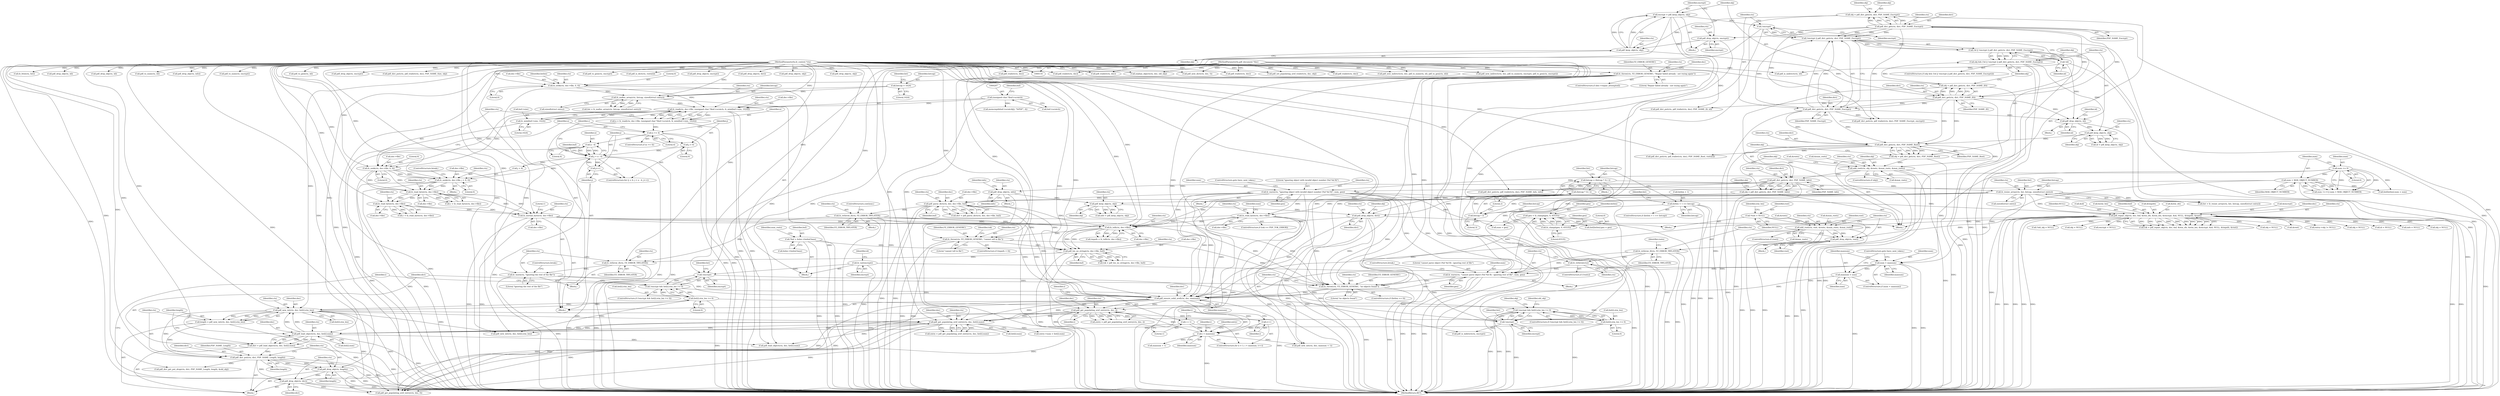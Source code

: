digraph "0_ghostscript_1e03c06456d997435019fb3526fa2d4be7dbc6ec_0@API" {
"1000845" [label="(Call,!encrypt && list[i].stm_len >= 0)"];
"1000846" [label="(Call,!encrypt)"];
"1000568" [label="(Call,!encrypt)"];
"1000550" [label="(Call,encrypt = pdf_keep_obj(ctx, obj))"];
"1000552" [label="(Call,pdf_keep_obj(ctx, obj))"];
"1000547" [label="(Call,pdf_drop_obj(ctx, encrypt))"];
"1000540" [label="(Call,pdf_dict_get(ctx, dict, PDF_NAME_Encrypt))"];
"1000538" [label="(Call,obj = pdf_dict_get(ctx, dict, PDF_NAME_Encrypt))"];
"1000138" [label="(Call,fz_var(encrypt))"];
"1000769" [label="(Call,!encrypt)"];
"1000848" [label="(Call,list[i].stm_len >= 0)"];
"1000791" [label="(Call,pdf_new_int(ctx, doc, list[i].stm_len))"];
"1000781" [label="(Call,pdf_load_object(ctx, doc, list[i].num))"];
"1000718" [label="(Call,pdf_get_populating_xref_entry(ctx, doc, list[i].num))"];
"1000670" [label="(Call,pdf_get_populating_xref_entry(ctx, doc, i))"];
"1000654" [label="(Call,pdf_ensure_solid_xref(ctx, doc, maxnum))"];
"1000650" [label="(Call,fz_throw(ctx, FZ_ERROR_GENERIC, \"no objects found\"))"];
"1000466" [label="(Call,fz_resize_array(ctx, list, listcap, sizeof(struct entry)))"];
"1000457" [label="(Call,listcap = (listcap * 3) / 2)"];
"1000459" [label="(Call,(listcap * 3) / 2)"];
"1000460" [label="(Call,listcap * 3)"];
"1000451" [label="(Call,listlen + 1 == listcap)"];
"1000423" [label="(Call,fz_warn(ctx, \"cannot parse object (%d %d R) - ignoring rest of file\", num, gen))"];
"1000421" [label="(Call,fz_rethrow(ctx))"];
"1000415" [label="(Call,fz_rethrow_if(ctx, FZ_ERROR_TRYLATER))"];
"1000411" [label="(Call,pdf_drop_obj(ctx, root))"];
"1000382" [label="(Call,pdf_repair_obj(ctx, doc, buf, &stm_ofs, &stm_len, &encrypt, &id, NULL, &tmpofs, &root))"];
"1000438" [label="(Call,fz_warn(ctx, \"ignoring object with invalid object number (%d %d R)\", num, gen))"];
"1000431" [label="(Call,num <= 0)"];
"1000434" [label="(Call,num > MAX_OBJECT_NUMBER)"];
"1000401" [label="(Call,add_root(ctx, root, &roots, &num_roots, &max_roots))"];
"1000370" [label="(Call,*root = NULL)"];
"1000510" [label="(Call,num > maxnum)"];
"1000444" [label="(Call,gen = fz_clampi(gen, 0, 65535))"];
"1000446" [label="(Call,fz_clampi(gen, 0, 65535))"];
"1000635" [label="(Call,fz_read_byte(ctx, doc->file))"];
"1000534" [label="(Call,fz_rethrow_if(ctx, FZ_ERROR_TRYLATER))"];
"1000526" [label="(Call,pdf_parse_dict(ctx, doc, doc->file, buf))"];
"1000325" [label="(Call,fz_warn(ctx, \"ignoring the rest of the file\"))"];
"1000322" [label="(Call,fz_rethrow_if(ctx, FZ_ERROR_TRYLATER))"];
"1000315" [label="(Call,pdf_lex_no_string(ctx, doc->file, buf))"];
"1000308" [label="(Call,fz_throw(ctx, FZ_ERROR_GENERIC, \"cannot tell in file\"))"];
"1000299" [label="(Call,fz_tell(ctx, doc->file))"];
"1000289" [label="(Call,fz_unread_byte(ctx, doc->file))"];
"1000284" [label="(Call,fz_read_byte(ctx, doc->file))"];
"1000265" [label="(Call,fz_read_byte(ctx, doc->file))"];
"1000216" [label="(Call,fz_seek(ctx, doc->file, 0, 0))"];
"1000201" [label="(Call,fz_read(ctx, doc->file, (unsigned char *)buf->scratch, fz_mini(buf->size, 1024)))"];
"1000194" [label="(Call,fz_malloc_array(ctx, listcap, sizeof(struct entry)))"];
"1000177" [label="(Call,fz_seek(ctx, doc->file, 0, 0))"];
"1000158" [label="(Call,fz_throw(ctx, FZ_ERROR_GENERIC, \"Repair failed already - not trying again\"))"];
"1000117" [label="(MethodParameterIn,fz_context *ctx)"];
"1000189" [label="(Call,listcap = 1024)"];
"1000206" [label="(Call,(unsigned char *)buf->scratch)"];
"1000211" [label="(Call,fz_mini(buf->size, 1024))"];
"1000253" [label="(Call,fz_seek(ctx, doc->file, j + 8, 0))"];
"1000232" [label="(Call,j < n - 4)"];
"1000237" [label="(Call,j++)"];
"1000229" [label="(Call,j = 0)"];
"1000234" [label="(Call,n - 4)"];
"1000224" [label="(Call,n >= 4)"];
"1000199" [label="(Call,n = fz_read(ctx, doc->file, (unsigned char *)buf->scratch, fz_mini(buf->size, 1024)))"];
"1000617" [label="(Call,pdf_drop_obj(ctx, dict))"];
"1000614" [label="(Call,pdf_keep_obj(ctx, obj))"];
"1000609" [label="(Call,pdf_drop_obj(ctx, info))"];
"1000602" [label="(Call,pdf_dict_get(ctx, dict, PDF_NAME_Info))"];
"1000591" [label="(Call,add_root(ctx, obj, &roots, &num_roots, &max_roots))"];
"1000585" [label="(Call,pdf_dict_get(ctx, dict, PDF_NAME_Root))"];
"1000570" [label="(Call,pdf_dict_get(ctx, dict, PDF_NAME_Encrypt))"];
"1000557" [label="(Call,pdf_dict_get(ctx, dict, PDF_NAME_ID))"];
"1000580" [label="(Call,pdf_keep_obj(ctx, obj))"];
"1000575" [label="(Call,pdf_drop_obj(ctx, id))"];
"1000565" [label="(Call,!id)"];
"1000562" [label="(Call,obj && (!id || !encrypt || pdf_dict_get(ctx, dict, PDF_NAME_Encrypt)))"];
"1000555" [label="(Call,obj = pdf_dict_get(ctx, dict, PDF_NAME_ID))"];
"1000564" [label="(Call,!id || !encrypt || pdf_dict_get(ctx, dict, PDF_NAME_Encrypt))"];
"1000567" [label="(Call,!encrypt || pdf_dict_get(ctx, dict, PDF_NAME_Encrypt))"];
"1000583" [label="(Call,obj = pdf_dict_get(ctx, dict, PDF_NAME_Root))"];
"1000600" [label="(Call,obj = pdf_dict_get(ctx, dict, PDF_NAME_Info))"];
"1000122" [label="(Call,*buf = &doc->lexbuf.base)"];
"1000118" [label="(MethodParameterIn,pdf_document *doc)"];
"1000513" [label="(Call,maxnum = num)"];
"1000662" [label="(Call,i < maxnum)"];
"1000659" [label="(Call,i = 1)"];
"1000665" [label="(Call,i++)"];
"1000807" [label="(Call,pdf_drop_obj(ctx, dict))"];
"1000804" [label="(Call,pdf_drop_obj(ctx, length))"];
"1000799" [label="(Call,pdf_dict_put(ctx, dict, PDF_NAME_Length, length))"];
"1000779" [label="(Call,dict = pdf_load_object(ctx, doc, list[i].num))"];
"1000789" [label="(Call,length = pdf_new_int(ctx, doc, list[i].stm_len))"];
"1000771" [label="(Call,list[i].stm_len >= 0)"];
"1000768" [label="(Call,!encrypt && list[i].stm_len >= 0)"];
"1000123" [label="(Identifier,buf)"];
"1000430" [label="(Call,num <= 0 || num > MAX_OBJECT_NUMBER)"];
"1000433" [label="(Literal,0)"];
"1001062" [label="(Call,pdf_drop_obj(ctx, id))"];
"1000749" [label="(Call,entry->num = list[i].num)"];
"1000213" [label="(Identifier,buf)"];
"1000159" [label="(Identifier,ctx)"];
"1001065" [label="(Call,id = NULL)"];
"1000383" [label="(Identifier,ctx)"];
"1000191" [label="(Literal,1024)"];
"1000804" [label="(Call,pdf_drop_obj(ctx, length))"];
"1000410" [label="(Block,)"];
"1000562" [label="(Call,obj && (!id || !encrypt || pdf_dict_get(ctx, dict, PDF_NAME_Encrypt)))"];
"1000187" [label="(Identifier,listlen)"];
"1000973" [label="(Call,pdf_dict_put(ctx, pdf_trailer(ctx, doc), PDF_NAME_Info, info))"];
"1000212" [label="(Call,buf->size)"];
"1000557" [label="(Call,pdf_dict_get(ctx, dict, PDF_NAME_ID))"];
"1000983" [label="(Call,info = NULL)"];
"1000556" [label="(Identifier,obj)"];
"1000460" [label="(Call,listcap * 3)"];
"1000406" [label="(Call,&num_roots)"];
"1000610" [label="(Identifier,ctx)"];
"1000858" [label="(Identifier,old_obj)"];
"1000199" [label="(Call,n = fz_read(ctx, doc->file, (unsigned char *)buf->scratch, fz_mini(buf->size, 1024)))"];
"1000548" [label="(Identifier,ctx)"];
"1000323" [label="(Identifier,ctx)"];
"1000566" [label="(Identifier,id)"];
"1000845" [label="(Call,!encrypt && list[i].stm_len >= 0)"];
"1000770" [label="(Identifier,encrypt)"];
"1000285" [label="(Identifier,ctx)"];
"1000975" [label="(Call,pdf_trailer(ctx, doc))"];
"1000509" [label="(ControlStructure,if (num > maxnum))"];
"1000570" [label="(Call,pdf_dict_get(ctx, dict, PDF_NAME_Encrypt))"];
"1000325" [label="(Call,fz_warn(ctx, \"ignoring the rest of the file\"))"];
"1000672" [label="(Identifier,doc)"];
"1000581" [label="(Identifier,ctx)"];
"1000322" [label="(Call,fz_rethrow_if(ctx, FZ_ERROR_TRYLATER))"];
"1000708" [label="(Identifier,i)"];
"1000714" [label="(Identifier,i)"];
"1000465" [label="(Identifier,list)"];
"1000299" [label="(Call,fz_tell(ctx, doc->file))"];
"1000394" [label="(Identifier,NULL)"];
"1000844" [label="(ControlStructure,if (!encrypt && list[i].stm_len >= 0))"];
"1000403" [label="(Identifier,root)"];
"1000455" [label="(Identifier,listcap)"];
"1000588" [label="(Identifier,PDF_NAME_Root)"];
"1000416" [label="(Identifier,ctx)"];
"1000437" [label="(Block,)"];
"1000510" [label="(Call,num > maxnum)"];
"1000236" [label="(Literal,4)"];
"1000538" [label="(Call,obj = pdf_dict_get(ctx, dict, PDF_NAME_Encrypt))"];
"1000295" [label="(Literal,1)"];
"1001014" [label="(Call,pdf_dict_put(ctx, pdf_trailer(ctx, doc), PDF_NAME_Encrypt, encrypt))"];
"1000601" [label="(Identifier,obj)"];
"1000267" [label="(Call,doc->file)"];
"1000664" [label="(Identifier,maxnum)"];
"1001040" [label="(Call,pdf_to_num(ctx, id))"];
"1000799" [label="(Call,pdf_dict_put(ctx, dict, PDF_NAME_Length, length))"];
"1001057" [label="(Call,pdf_trailer(ctx, doc))"];
"1000805" [label="(Identifier,ctx)"];
"1000793" [label="(Identifier,doc)"];
"1000423" [label="(Call,fz_warn(ctx, \"cannot parse object (%d %d R) - ignoring rest of file\", num, gen))"];
"1000652" [label="(Identifier,FZ_ERROR_GENERIC)"];
"1000308" [label="(Call,fz_throw(ctx, FZ_ERROR_GENERIC, \"cannot tell in file\"))"];
"1000201" [label="(Call,fz_read(ctx, doc->file, (unsigned char *)buf->scratch, fz_mini(buf->size, 1024)))"];
"1000614" [label="(Call,pdf_keep_obj(ctx, obj))"];
"1000589" [label="(ControlStructure,if (obj))"];
"1000769" [label="(Call,!encrypt)"];
"1000659" [label="(Call,i = 1)"];
"1000593" [label="(Identifier,obj)"];
"1000412" [label="(Identifier,ctx)"];
"1000392" [label="(Call,&id)"];
"1000577" [label="(Identifier,id)"];
"1000772" [label="(Call,list[i].stm_len)"];
"1000654" [label="(Call,pdf_ensure_solid_xref(ctx, doc, maxnum))"];
"1000122" [label="(Call,*buf = &doc->lexbuf.base)"];
"1000246" [label="(Identifier,buf)"];
"1000479" [label="(Call,list[listlen].gen = gen)"];
"1000372" [label="(Identifier,NULL)"];
"1000671" [label="(Identifier,ctx)"];
"1000598" [label="(Call,&max_roots)"];
"1000575" [label="(Call,pdf_drop_obj(ctx, id))"];
"1000254" [label="(Identifier,ctx)"];
"1000585" [label="(Call,pdf_dict_get(ctx, dict, PDF_NAME_Root))"];
"1000439" [label="(Identifier,ctx)"];
"1000401" [label="(Call,add_root(ctx, root, &roots, &num_roots, &max_roots))"];
"1000310" [label="(Identifier,FZ_ERROR_GENERIC)"];
"1000551" [label="(Identifier,encrypt)"];
"1000809" [label="(Identifier,dict)"];
"1000619" [label="(Identifier,dict)"];
"1000470" [label="(Call,sizeof(struct entry))"];
"1000980" [label="(Call,pdf_drop_obj(ctx, info))"];
"1000800" [label="(Identifier,ctx)"];
"1000464" [label="(Call,list = fz_resize_array(ctx, list, listcap, sizeof(struct entry)))"];
"1000195" [label="(Identifier,ctx)"];
"1000578" [label="(Call,id = pdf_keep_obj(ctx, obj))"];
"1000549" [label="(Identifier,encrypt)"];
"1000533" [label="(Block,)"];
"1000961" [label="(Call,pdf_dict_put(ctx, pdf_trailer(ctx, doc), PDF_NAME_Root, roots[i]))"];
"1000565" [label="(Call,!id)"];
"1000778" [label="(Block,)"];
"1000872" [label="(Call,pdf_new_int(ctx, doc, list[i].stm_len))"];
"1000660" [label="(Identifier,i)"];
"1000328" [label="(ControlStructure,break;)"];
"1000218" [label="(Call,doc->file)"];
"1000282" [label="(Call,c = fz_read_byte(ctx, doc->file))"];
"1000605" [label="(Identifier,PDF_NAME_Info)"];
"1000428" [label="(ControlStructure,break;)"];
"1000889" [label="(Call,orphan_object(ctx, doc, old_obj))"];
"1000515" [label="(Identifier,num)"];
"1001011" [label="(Call,obj = NULL)"];
"1001016" [label="(Call,pdf_trailer(ctx, doc))"];
"1000558" [label="(Identifier,ctx)"];
"1000536" [label="(Identifier,FZ_ERROR_TRYLATER)"];
"1000216" [label="(Call,fz_seek(ctx, doc->file, 0, 0))"];
"1000184" [label="(Block,)"];
"1000512" [label="(Identifier,maxnum)"];
"1000223" [label="(ControlStructure,if (n >= 4))"];
"1000721" [label="(Call,list[i].num)"];
"1000532" [label="(Identifier,buf)"];
"1000611" [label="(Identifier,info)"];
"1000716" [label="(Call,entry = pdf_get_populating_xref_entry(ctx, doc, list[i].num))"];
"1000583" [label="(Call,obj = pdf_dict_get(ctx, dict, PDF_NAME_Root))"];
"1000206" [label="(Call,(unsigned char *)buf->scratch)"];
"1000408" [label="(Call,&max_roots)"];
"1000812" [label="(Call,pdf_get_populating_xref_entry(ctx, doc, 0))"];
"1000417" [label="(Identifier,FZ_ERROR_TRYLATER)"];
"1000537" [label="(ControlStructure,continue;)"];
"1000668" [label="(Call,entry = pdf_get_populating_xref_entry(ctx, doc, i))"];
"1000547" [label="(Call,pdf_drop_obj(ctx, encrypt))"];
"1000999" [label="(Call,pdf_to_num(ctx, encrypt))"];
"1000139" [label="(Identifier,encrypt)"];
"1001043" [label="(Call,pdf_to_gen(ctx, id))"];
"1000178" [label="(Identifier,ctx)"];
"1001005" [label="(Call,pdf_drop_obj(ctx, encrypt))"];
"1000621" [label="(Identifier,obj)"];
"1000546" [label="(Block,)"];
"1000263" [label="(Call,c = fz_read_byte(ctx, doc->file))"];
"1000193" [label="(Identifier,list)"];
"1000661" [label="(Literal,1)"];
"1000571" [label="(Identifier,ctx)"];
"1000922" [label="(Call,pdf_trailer(ctx, doc))"];
"1000651" [label="(Identifier,ctx)"];
"1000221" [label="(Literal,0)"];
"1000564" [label="(Call,!id || !encrypt || pdf_dict_get(ctx, dict, PDF_NAME_Encrypt))"];
"1000456" [label="(Block,)"];
"1000534" [label="(Call,fz_rethrow_if(ctx, FZ_ERROR_TRYLATER))"];
"1000231" [label="(Literal,0)"];
"1001071" [label="(MethodReturn,RET)"];
"1000463" [label="(Literal,2)"];
"1000425" [label="(Literal,\"cannot parse object (%d %d R) - ignoring rest of file\")"];
"1000421" [label="(Call,fz_rethrow(ctx))"];
"1000234" [label="(Call,n - 4)"];
"1000119" [label="(Block,)"];
"1000314" [label="(Identifier,tok)"];
"1000458" [label="(Identifier,listcap)"];
"1000920" [label="(Call,pdf_dict_put(ctx, pdf_trailer(ctx, doc), PDF_NAME_Size, obj))"];
"1000794" [label="(Call,list[i].stm_len)"];
"1000232" [label="(Call,j < n - 4)"];
"1000370" [label="(Call,*root = NULL)"];
"1000541" [label="(Identifier,ctx)"];
"1000261" [label="(Literal,0)"];
"1000612" [label="(Call,info = pdf_keep_obj(ctx, obj))"];
"1000309" [label="(Identifier,ctx)"];
"1000720" [label="(Identifier,doc)"];
"1000262" [label="(ControlStructure,break;)"];
"1000631" [label="(ControlStructure,if (tok == PDF_TOK_ERROR))"];
"1000803" [label="(Identifier,length)"];
"1001002" [label="(Call,pdf_to_gen(ctx, encrypt))"];
"1000132" [label="(Identifier,num_roots)"];
"1000637" [label="(Call,doc->file)"];
"1000950" [label="(Call,pdf_is_dict(ctx, roots[i]))"];
"1000543" [label="(Identifier,PDF_NAME_Encrypt)"];
"1001021" [label="(Call,pdf_drop_obj(ctx, encrypt))"];
"1000893" [label="(Call,pdf_drop_obj(ctx, dict))"];
"1000513" [label="(Call,maxnum = num)"];
"1000802" [label="(Identifier,PDF_NAME_Length)"];
"1000388" [label="(Call,&stm_len)"];
"1000253" [label="(Call,fz_seek(ctx, doc->file, j + 8, 0))"];
"1000449" [label="(Literal,65535)"];
"1000650" [label="(Call,fz_throw(ctx, FZ_ERROR_GENERIC, \"no objects found\"))"];
"1000655" [label="(Identifier,ctx)"];
"1000658" [label="(ControlStructure,for (i = 1; i < maxnum; i++))"];
"1000990" [label="(Call,pdf_is_indirect(ctx, encrypt))"];
"1000906" [label="(Call,pdf_drop_obj(ctx, obj))"];
"1000289" [label="(Call,fz_unread_byte(ctx, doc->file))"];
"1000604" [label="(Identifier,dict)"];
"1000718" [label="(Call,pdf_get_populating_xref_entry(ctx, doc, list[i].num))"];
"1000528" [label="(Identifier,doc)"];
"1000203" [label="(Call,doc->file)"];
"1000375" [label="(Identifier,stm_len)"];
"1000774" [label="(Identifier,list)"];
"1000313" [label="(Call,tok = pdf_lex_no_string(ctx, doc->file, buf))"];
"1000326" [label="(Identifier,ctx)"];
"1000848" [label="(Call,list[i].stm_len >= 0)"];
"1000552" [label="(Call,pdf_keep_obj(ctx, obj))"];
"1000368" [label="(Block,)"];
"1000782" [label="(Identifier,ctx)"];
"1000255" [label="(Call,doc->file)"];
"1000447" [label="(Identifier,gen)"];
"1000540" [label="(Call,pdf_dict_get(ctx, dict, PDF_NAME_Encrypt))"];
"1000385" [label="(Identifier,buf)"];
"1000414" [label="(Block,)"];
"1000767" [label="(ControlStructure,if (!encrypt && list[i].stm_len >= 0))"];
"1000784" [label="(Call,list[i].num)"];
"1000438" [label="(Call,fz_warn(ctx, \"ignoring object with invalid object number (%d %d R)\", num, gen))"];
"1000545" [label="(Identifier,obj)"];
"1000459" [label="(Call,(listcap * 3) / 2)"];
"1000228" [label="(ControlStructure,for (j = 0; j < n - 4; j++))"];
"1000898" [label="(Call,pdf_new_dict(ctx, doc, 5))"];
"1000252" [label="(Block,)"];
"1000469" [label="(Identifier,listcap)"];
"1000424" [label="(Identifier,ctx)"];
"1000197" [label="(Call,sizeof(struct entry))"];
"1000448" [label="(Literal,0)"];
"1000567" [label="(Call,!encrypt || pdf_dict_get(ctx, dict, PDF_NAME_Encrypt))"];
"1000124" [label="(Call,&doc->lexbuf.base)"];
"1000183" [label="(Literal,0)"];
"1000917" [label="(Call,maxnum + 1)"];
"1000445" [label="(Identifier,gen)"];
"1000141" [label="(Identifier,id)"];
"1000854" [label="(Literal,0)"];
"1000580" [label="(Call,pdf_keep_obj(ctx, obj))"];
"1000324" [label="(Identifier,FZ_ERROR_TRYLATER)"];
"1000404" [label="(Call,&roots)"];
"1000963" [label="(Call,pdf_trailer(ctx, doc))"];
"1000431" [label="(Call,num <= 0)"];
"1000666" [label="(Identifier,i)"];
"1000849" [label="(Call,list[i].stm_len)"];
"1000230" [label="(Identifier,j)"];
"1000582" [label="(Identifier,obj)"];
"1000560" [label="(Identifier,PDF_NAME_ID)"];
"1000371" [label="(Identifier,root)"];
"1000576" [label="(Identifier,ctx)"];
"1000657" [label="(Identifier,maxnum)"];
"1000579" [label="(Identifier,id)"];
"1000555" [label="(Call,obj = pdf_dict_get(ctx, dict, PDF_NAME_ID))"];
"1000395" [label="(Call,&tmpofs)"];
"1000670" [label="(Call,pdf_get_populating_xref_entry(ctx, doc, i))"];
"1000242" [label="(Call,memcmp(&buf->scratch[j], \"%PDF\", 4))"];
"1000117" [label="(MethodParameterIn,fz_context *ctx)"];
"1000320" [label="(Identifier,buf)"];
"1000190" [label="(Identifier,listcap)"];
"1000462" [label="(Literal,3)"];
"1000426" [label="(Identifier,num)"];
"1000217" [label="(Identifier,ctx)"];
"1000265" [label="(Call,fz_read_byte(ctx, doc->file))"];
"1000316" [label="(Identifier,ctx)"];
"1000202" [label="(Identifier,ctx)"];
"1000857" [label="(Call,*old_obj = NULL)"];
"1000382" [label="(Call,pdf_repair_obj(ctx, doc, buf, &stm_ofs, &stm_len, &encrypt, &id, NULL, &tmpofs, &root))"];
"1000215" [label="(Literal,1024)"];
"1000208" [label="(Call,buf->scratch)"];
"1000138" [label="(Call,fz_var(encrypt))"];
"1000352" [label="(Call,num = gen)"];
"1000266" [label="(Identifier,ctx)"];
"1000635" [label="(Call,fz_read_byte(ctx, doc->file))"];
"1000600" [label="(Call,obj = pdf_dict_get(ctx, dict, PDF_NAME_Info))"];
"1000529" [label="(Call,doc->file)"];
"1000771" [label="(Call,list[i].stm_len >= 0)"];
"1000930" [label="(Call,obj = NULL)"];
"1000451" [label="(Call,listlen + 1 == listcap)"];
"1000237" [label="(Call,j++)"];
"1000189" [label="(Call,listcap = 1024)"];
"1000453" [label="(Identifier,listlen)"];
"1000514" [label="(Identifier,maxnum)"];
"1000573" [label="(Identifier,PDF_NAME_Encrypt)"];
"1000559" [label="(Identifier,dict)"];
"1000434" [label="(Call,num > MAX_OBJECT_NUMBER)"];
"1000446" [label="(Call,fz_clampi(gen, 0, 65535))"];
"1001024" [label="(Call,encrypt = NULL)"];
"1000327" [label="(Literal,\"ignoring the rest of the file\")"];
"1000418" [label="(ControlStructure,if (!roots))"];
"1000780" [label="(Identifier,dict)"];
"1000719" [label="(Identifier,ctx)"];
"1000154" [label="(ControlStructure,if (doc->repair_attempted))"];
"1000511" [label="(Identifier,num)"];
"1000791" [label="(Call,pdf_new_int(ctx, doc, list[i].stm_len))"];
"1000636" [label="(Identifier,ctx)"];
"1000568" [label="(Call,!encrypt)"];
"1000290" [label="(Identifier,ctx)"];
"1000526" [label="(Call,pdf_parse_dict(ctx, doc, doc->file, buf))"];
"1000550" [label="(Call,encrypt = pdf_keep_obj(ctx, obj))"];
"1000927" [label="(Call,pdf_drop_obj(ctx, obj))"];
"1000586" [label="(Identifier,ctx)"];
"1000164" [label="(Identifier,doc)"];
"1000535" [label="(Identifier,ctx)"];
"1000801" [label="(Identifier,dict)"];
"1000777" [label="(Literal,0)"];
"1000380" [label="(Call,tok = pdf_repair_obj(ctx, doc, buf, &stm_ofs, &stm_len, &encrypt, &id, NULL, &tmpofs, &root))"];
"1000441" [label="(Identifier,num)"];
"1000569" [label="(Identifier,encrypt)"];
"1000789" [label="(Call,length = pdf_new_int(ctx, doc, list[i].stm_len))"];
"1000315" [label="(Call,pdf_lex_no_string(ctx, doc->file, buf))"];
"1000284" [label="(Call,fz_read_byte(ctx, doc->file))"];
"1000846" [label="(Call,!encrypt)"];
"1001052" [label="(Call,obj = NULL)"];
"1000411" [label="(Call,pdf_drop_obj(ctx, root))"];
"1000572" [label="(Identifier,dict)"];
"1001055" [label="(Call,pdf_dict_put(ctx, pdf_trailer(ctx, doc), PDF_NAME_ID, id))"];
"1000301" [label="(Call,doc->file)"];
"1000673" [label="(Identifier,i)"];
"1000561" [label="(ControlStructure,if (obj && (!id || !encrypt || pdf_dict_get(ctx, dict, PDF_NAME_Encrypt))))"];
"1000443" [label="(ControlStructure,goto have_next_token;)"];
"1000224" [label="(Call,n >= 4)"];
"1000386" [label="(Call,&stm_ofs)"];
"1000160" [label="(Identifier,FZ_ERROR_GENERIC)"];
"1000914" [label="(Call,pdf_new_int(ctx, doc, maxnum + 1))"];
"1000616" [label="(Identifier,obj)"];
"1000397" [label="(Call,&root)"];
"1000222" [label="(Literal,0)"];
"1000880" [label="(Call,pdf_dict_get_put_drop(ctx, dict, PDF_NAME_Length, length, &old_obj))"];
"1000435" [label="(Identifier,num)"];
"1000516" [label="(ControlStructure,goto have_next_token;)"];
"1000646" [label="(ControlStructure,if (listlen == 0))"];
"1000607" [label="(Identifier,obj)"];
"1000553" [label="(Identifier,ctx)"];
"1000291" [label="(Call,doc->file)"];
"1000300" [label="(Identifier,ctx)"];
"1000182" [label="(Literal,0)"];
"1000587" [label="(Identifier,dict)"];
"1000554" [label="(Identifier,obj)"];
"1000615" [label="(Identifier,ctx)"];
"1000574" [label="(Block,)"];
"1000656" [label="(Identifier,doc)"];
"1000807" [label="(Call,pdf_drop_obj(ctx, dict))"];
"1000179" [label="(Call,doc->file)"];
"1000902" [label="(Call,pdf_set_populating_xref_trailer(ctx, doc, obj))"];
"1000467" [label="(Identifier,ctx)"];
"1000653" [label="(Literal,\"no objects found\")"];
"1000440" [label="(Literal,\"ignoring object with invalid object number (%d %d R)\")"];
"1000432" [label="(Identifier,num)"];
"1000669" [label="(Identifier,entry)"];
"1000311" [label="(Literal,\"cannot tell in file\")"];
"1000594" [label="(Call,&roots)"];
"1000457" [label="(Call,listcap = (listcap * 3) / 2)"];
"1000399" [label="(ControlStructure,if (root))"];
"1000196" [label="(Identifier,listcap)"];
"1000862" [label="(Call,pdf_load_object(ctx, doc, list[i].num))"];
"1000304" [label="(ControlStructure,if (tmpofs < 0))"];
"1000808" [label="(Identifier,ctx)"];
"1000662" [label="(Call,i < maxnum)"];
"1000461" [label="(Identifier,listcap)"];
"1000591" [label="(Call,add_root(ctx, obj, &roots, &num_roots, &max_roots))"];
"1000563" [label="(Identifier,obj)"];
"1000211" [label="(Call,fz_mini(buf->size, 1024))"];
"1000317" [label="(Call,doc->file)"];
"1000675" [label="(Call,entry->obj != NULL)"];
"1000413" [label="(Identifier,root)"];
"1000226" [label="(Literal,4)"];
"1000806" [label="(Identifier,length)"];
"1000590" [label="(Identifier,obj)"];
"1000897" [label="(Identifier,obj)"];
"1000427" [label="(Identifier,gen)"];
"1000847" [label="(Identifier,encrypt)"];
"1000194" [label="(Call,fz_malloc_array(ctx, listcap, sizeof(struct entry)))"];
"1000524" [label="(Call,dict = pdf_parse_dict(ctx, doc, doc->file, buf))"];
"1000468" [label="(Identifier,list)"];
"1001068" [label="(Call,fz_free(ctx, list))"];
"1000402" [label="(Identifier,ctx)"];
"1000415" [label="(Call,fz_rethrow_if(ctx, FZ_ERROR_TRYLATER))"];
"1000192" [label="(Call,list = fz_malloc_array(ctx, listcap, sizeof(struct entry)))"];
"1000229" [label="(Call,j = 0)"];
"1000225" [label="(Identifier,n)"];
"1000779" [label="(Call,dict = pdf_load_object(ctx, doc, list[i].num))"];
"1000613" [label="(Identifier,info)"];
"1000768" [label="(Call,!encrypt && list[i].stm_len >= 0)"];
"1000466" [label="(Call,fz_resize_array(ctx, list, listcap, sizeof(struct entry)))"];
"1000472" [label="(Call,list[listlen].num = num)"];
"1000452" [label="(Call,listlen + 1)"];
"1000450" [label="(ControlStructure,if (listlen + 1 == listcap))"];
"1000420" [label="(Identifier,roots)"];
"1000522" [label="(Block,)"];
"1000233" [label="(Identifier,j)"];
"1000475" [label="(Identifier,list)"];
"1000118" [label="(MethodParameterIn,pdf_document *doc)"];
"1000851" [label="(Identifier,list)"];
"1000596" [label="(Call,&num_roots)"];
"1000539" [label="(Identifier,obj)"];
"1000609" [label="(Call,pdf_drop_obj(ctx, info))"];
"1000783" [label="(Identifier,doc)"];
"1000618" [label="(Identifier,ctx)"];
"1000444" [label="(Call,gen = fz_clampi(gen, 0, 65535))"];
"1000527" [label="(Identifier,ctx)"];
"1000177" [label="(Call,fz_seek(ctx, doc->file, 0, 0))"];
"1000390" [label="(Call,&encrypt)"];
"1000422" [label="(Identifier,ctx)"];
"1000238" [label="(Identifier,j)"];
"1000264" [label="(Identifier,c)"];
"1000603" [label="(Identifier,ctx)"];
"1000297" [label="(Call,tmpofs = fz_tell(ctx, doc->file))"];
"1000663" [label="(Identifier,i)"];
"1000161" [label="(Literal,\"Repair failed already - not trying again\")"];
"1000592" [label="(Identifier,ctx)"];
"1000235" [label="(Identifier,n)"];
"1000781" [label="(Call,pdf_load_object(ctx, doc, list[i].num))"];
"1000442" [label="(Identifier,gen)"];
"1001037" [label="(Call,pdf_new_indirect(ctx, doc, pdf_to_num(ctx, id), pdf_to_gen(ctx, id)))"];
"1000602" [label="(Call,pdf_dict_get(ctx, dict, PDF_NAME_Info))"];
"1000909" [label="(Call,obj = NULL)"];
"1000608" [label="(Block,)"];
"1000641" [label="(Identifier,num)"];
"1001046" [label="(Call,pdf_drop_obj(ctx, id))"];
"1000792" [label="(Identifier,ctx)"];
"1000321" [label="(Block,)"];
"1000584" [label="(Identifier,obj)"];
"1000384" [label="(Identifier,doc)"];
"1000790" [label="(Identifier,length)"];
"1000436" [label="(Identifier,MAX_OBJECT_NUMBER)"];
"1000665" [label="(Call,i++)"];
"1000158" [label="(Call,fz_throw(ctx, FZ_ERROR_GENERIC, \"Repair failed already - not trying again\"))"];
"1000200" [label="(Identifier,n)"];
"1001031" [label="(Call,pdf_is_indirect(ctx, id))"];
"1000258" [label="(Call,j + 8)"];
"1000542" [label="(Identifier,dict)"];
"1000286" [label="(Call,doc->file)"];
"1000617" [label="(Call,pdf_drop_obj(ctx, dict))"];
"1000996" [label="(Call,pdf_new_indirect(ctx, doc, pdf_to_num(ctx, encrypt), pdf_to_gen(ctx, encrypt)))"];
"1000845" -> "1000844"  [label="AST: "];
"1000845" -> "1000846"  [label="CFG: "];
"1000845" -> "1000848"  [label="CFG: "];
"1000846" -> "1000845"  [label="AST: "];
"1000848" -> "1000845"  [label="AST: "];
"1000858" -> "1000845"  [label="CFG: "];
"1000897" -> "1000845"  [label="CFG: "];
"1000845" -> "1001071"  [label="DDG: "];
"1000845" -> "1001071"  [label="DDG: "];
"1000845" -> "1001071"  [label="DDG: "];
"1000846" -> "1000845"  [label="DDG: "];
"1000848" -> "1000845"  [label="DDG: "];
"1000848" -> "1000845"  [label="DDG: "];
"1000768" -> "1000845"  [label="DDG: "];
"1000846" -> "1000847"  [label="CFG: "];
"1000847" -> "1000846"  [label="AST: "];
"1000851" -> "1000846"  [label="CFG: "];
"1000846" -> "1001071"  [label="DDG: "];
"1000568" -> "1000846"  [label="DDG: "];
"1000138" -> "1000846"  [label="DDG: "];
"1000769" -> "1000846"  [label="DDG: "];
"1000550" -> "1000846"  [label="DDG: "];
"1000846" -> "1000990"  [label="DDG: "];
"1000568" -> "1000567"  [label="AST: "];
"1000568" -> "1000569"  [label="CFG: "];
"1000569" -> "1000568"  [label="AST: "];
"1000571" -> "1000568"  [label="CFG: "];
"1000567" -> "1000568"  [label="CFG: "];
"1000568" -> "1000567"  [label="DDG: "];
"1000550" -> "1000568"  [label="DDG: "];
"1000568" -> "1000769"  [label="DDG: "];
"1000550" -> "1000546"  [label="AST: "];
"1000550" -> "1000552"  [label="CFG: "];
"1000551" -> "1000550"  [label="AST: "];
"1000552" -> "1000550"  [label="AST: "];
"1000556" -> "1000550"  [label="CFG: "];
"1000550" -> "1001071"  [label="DDG: "];
"1000552" -> "1000550"  [label="DDG: "];
"1000552" -> "1000550"  [label="DDG: "];
"1000550" -> "1000769"  [label="DDG: "];
"1000552" -> "1000554"  [label="CFG: "];
"1000553" -> "1000552"  [label="AST: "];
"1000554" -> "1000552"  [label="AST: "];
"1000547" -> "1000552"  [label="DDG: "];
"1000538" -> "1000552"  [label="DDG: "];
"1000552" -> "1000557"  [label="DDG: "];
"1000547" -> "1000546"  [label="AST: "];
"1000547" -> "1000549"  [label="CFG: "];
"1000548" -> "1000547"  [label="AST: "];
"1000549" -> "1000547"  [label="AST: "];
"1000551" -> "1000547"  [label="CFG: "];
"1000547" -> "1001071"  [label="DDG: "];
"1000540" -> "1000547"  [label="DDG: "];
"1000540" -> "1000538"  [label="AST: "];
"1000540" -> "1000543"  [label="CFG: "];
"1000541" -> "1000540"  [label="AST: "];
"1000542" -> "1000540"  [label="AST: "];
"1000543" -> "1000540"  [label="AST: "];
"1000538" -> "1000540"  [label="CFG: "];
"1000540" -> "1001071"  [label="DDG: "];
"1000540" -> "1000538"  [label="DDG: "];
"1000540" -> "1000538"  [label="DDG: "];
"1000540" -> "1000538"  [label="DDG: "];
"1000540" -> "1000557"  [label="DDG: "];
"1000540" -> "1000557"  [label="DDG: "];
"1000540" -> "1000567"  [label="DDG: "];
"1000540" -> "1000567"  [label="DDG: "];
"1000540" -> "1000567"  [label="DDG: "];
"1000540" -> "1000570"  [label="DDG: "];
"1000540" -> "1001014"  [label="DDG: "];
"1000538" -> "1000522"  [label="AST: "];
"1000539" -> "1000538"  [label="AST: "];
"1000545" -> "1000538"  [label="CFG: "];
"1000538" -> "1001071"  [label="DDG: "];
"1000138" -> "1000119"  [label="AST: "];
"1000138" -> "1000139"  [label="CFG: "];
"1000139" -> "1000138"  [label="AST: "];
"1000141" -> "1000138"  [label="CFG: "];
"1000138" -> "1001071"  [label="DDG: "];
"1000138" -> "1000769"  [label="DDG: "];
"1000769" -> "1000768"  [label="AST: "];
"1000769" -> "1000770"  [label="CFG: "];
"1000770" -> "1000769"  [label="AST: "];
"1000774" -> "1000769"  [label="CFG: "];
"1000768" -> "1000769"  [label="CFG: "];
"1000769" -> "1000768"  [label="DDG: "];
"1000848" -> "1000854"  [label="CFG: "];
"1000849" -> "1000848"  [label="AST: "];
"1000854" -> "1000848"  [label="AST: "];
"1000848" -> "1001071"  [label="DDG: "];
"1000791" -> "1000848"  [label="DDG: "];
"1000771" -> "1000848"  [label="DDG: "];
"1000848" -> "1000872"  [label="DDG: "];
"1000791" -> "1000789"  [label="AST: "];
"1000791" -> "1000794"  [label="CFG: "];
"1000792" -> "1000791"  [label="AST: "];
"1000793" -> "1000791"  [label="AST: "];
"1000794" -> "1000791"  [label="AST: "];
"1000789" -> "1000791"  [label="CFG: "];
"1000791" -> "1001071"  [label="DDG: "];
"1000791" -> "1000718"  [label="DDG: "];
"1000791" -> "1000771"  [label="DDG: "];
"1000791" -> "1000789"  [label="DDG: "];
"1000791" -> "1000789"  [label="DDG: "];
"1000791" -> "1000789"  [label="DDG: "];
"1000781" -> "1000791"  [label="DDG: "];
"1000781" -> "1000791"  [label="DDG: "];
"1000117" -> "1000791"  [label="DDG: "];
"1000118" -> "1000791"  [label="DDG: "];
"1000771" -> "1000791"  [label="DDG: "];
"1000791" -> "1000799"  [label="DDG: "];
"1000791" -> "1000812"  [label="DDG: "];
"1000791" -> "1000872"  [label="DDG: "];
"1000781" -> "1000779"  [label="AST: "];
"1000781" -> "1000784"  [label="CFG: "];
"1000782" -> "1000781"  [label="AST: "];
"1000783" -> "1000781"  [label="AST: "];
"1000784" -> "1000781"  [label="AST: "];
"1000779" -> "1000781"  [label="CFG: "];
"1000781" -> "1001071"  [label="DDG: "];
"1000781" -> "1000718"  [label="DDG: "];
"1000781" -> "1000779"  [label="DDG: "];
"1000781" -> "1000779"  [label="DDG: "];
"1000781" -> "1000779"  [label="DDG: "];
"1000718" -> "1000781"  [label="DDG: "];
"1000718" -> "1000781"  [label="DDG: "];
"1000718" -> "1000781"  [label="DDG: "];
"1000117" -> "1000781"  [label="DDG: "];
"1000118" -> "1000781"  [label="DDG: "];
"1000781" -> "1000862"  [label="DDG: "];
"1000718" -> "1000716"  [label="AST: "];
"1000718" -> "1000721"  [label="CFG: "];
"1000719" -> "1000718"  [label="AST: "];
"1000720" -> "1000718"  [label="AST: "];
"1000721" -> "1000718"  [label="AST: "];
"1000716" -> "1000718"  [label="CFG: "];
"1000718" -> "1000716"  [label="DDG: "];
"1000718" -> "1000716"  [label="DDG: "];
"1000718" -> "1000716"  [label="DDG: "];
"1000670" -> "1000718"  [label="DDG: "];
"1000670" -> "1000718"  [label="DDG: "];
"1000807" -> "1000718"  [label="DDG: "];
"1000654" -> "1000718"  [label="DDG: "];
"1000654" -> "1000718"  [label="DDG: "];
"1000117" -> "1000718"  [label="DDG: "];
"1000118" -> "1000718"  [label="DDG: "];
"1000718" -> "1000749"  [label="DDG: "];
"1000718" -> "1000812"  [label="DDG: "];
"1000718" -> "1000812"  [label="DDG: "];
"1000718" -> "1000862"  [label="DDG: "];
"1000670" -> "1000668"  [label="AST: "];
"1000670" -> "1000673"  [label="CFG: "];
"1000671" -> "1000670"  [label="AST: "];
"1000672" -> "1000670"  [label="AST: "];
"1000673" -> "1000670"  [label="AST: "];
"1000668" -> "1000670"  [label="CFG: "];
"1000670" -> "1000665"  [label="DDG: "];
"1000670" -> "1000668"  [label="DDG: "];
"1000670" -> "1000668"  [label="DDG: "];
"1000670" -> "1000668"  [label="DDG: "];
"1000654" -> "1000670"  [label="DDG: "];
"1000654" -> "1000670"  [label="DDG: "];
"1000117" -> "1000670"  [label="DDG: "];
"1000118" -> "1000670"  [label="DDG: "];
"1000662" -> "1000670"  [label="DDG: "];
"1000670" -> "1000812"  [label="DDG: "];
"1000670" -> "1000812"  [label="DDG: "];
"1000654" -> "1000184"  [label="AST: "];
"1000654" -> "1000657"  [label="CFG: "];
"1000655" -> "1000654"  [label="AST: "];
"1000656" -> "1000654"  [label="AST: "];
"1000657" -> "1000654"  [label="AST: "];
"1000660" -> "1000654"  [label="CFG: "];
"1000654" -> "1001071"  [label="DDG: "];
"1000650" -> "1000654"  [label="DDG: "];
"1000466" -> "1000654"  [label="DDG: "];
"1000423" -> "1000654"  [label="DDG: "];
"1000635" -> "1000654"  [label="DDG: "];
"1000534" -> "1000654"  [label="DDG: "];
"1000438" -> "1000654"  [label="DDG: "];
"1000325" -> "1000654"  [label="DDG: "];
"1000289" -> "1000654"  [label="DDG: "];
"1000617" -> "1000654"  [label="DDG: "];
"1000117" -> "1000654"  [label="DDG: "];
"1000382" -> "1000654"  [label="DDG: "];
"1000526" -> "1000654"  [label="DDG: "];
"1000118" -> "1000654"  [label="DDG: "];
"1000513" -> "1000654"  [label="DDG: "];
"1000510" -> "1000654"  [label="DDG: "];
"1000654" -> "1000662"  [label="DDG: "];
"1000654" -> "1000812"  [label="DDG: "];
"1000654" -> "1000812"  [label="DDG: "];
"1000650" -> "1000646"  [label="AST: "];
"1000650" -> "1000653"  [label="CFG: "];
"1000651" -> "1000650"  [label="AST: "];
"1000652" -> "1000650"  [label="AST: "];
"1000653" -> "1000650"  [label="AST: "];
"1000655" -> "1000650"  [label="CFG: "];
"1000650" -> "1001071"  [label="DDG: "];
"1000650" -> "1001071"  [label="DDG: "];
"1000466" -> "1000650"  [label="DDG: "];
"1000423" -> "1000650"  [label="DDG: "];
"1000635" -> "1000650"  [label="DDG: "];
"1000534" -> "1000650"  [label="DDG: "];
"1000438" -> "1000650"  [label="DDG: "];
"1000325" -> "1000650"  [label="DDG: "];
"1000289" -> "1000650"  [label="DDG: "];
"1000617" -> "1000650"  [label="DDG: "];
"1000117" -> "1000650"  [label="DDG: "];
"1000308" -> "1000650"  [label="DDG: "];
"1000158" -> "1000650"  [label="DDG: "];
"1000466" -> "1000464"  [label="AST: "];
"1000466" -> "1000470"  [label="CFG: "];
"1000467" -> "1000466"  [label="AST: "];
"1000468" -> "1000466"  [label="AST: "];
"1000469" -> "1000466"  [label="AST: "];
"1000470" -> "1000466"  [label="AST: "];
"1000464" -> "1000466"  [label="CFG: "];
"1000466" -> "1001071"  [label="DDG: "];
"1000466" -> "1000299"  [label="DDG: "];
"1000466" -> "1000382"  [label="DDG: "];
"1000466" -> "1000464"  [label="DDG: "];
"1000466" -> "1000464"  [label="DDG: "];
"1000466" -> "1000464"  [label="DDG: "];
"1000457" -> "1000466"  [label="DDG: "];
"1000466" -> "1000526"  [label="DDG: "];
"1000466" -> "1000635"  [label="DDG: "];
"1000457" -> "1000456"  [label="AST: "];
"1000457" -> "1000459"  [label="CFG: "];
"1000458" -> "1000457"  [label="AST: "];
"1000459" -> "1000457"  [label="AST: "];
"1000465" -> "1000457"  [label="CFG: "];
"1000457" -> "1001071"  [label="DDG: "];
"1000459" -> "1000457"  [label="DDG: "];
"1000459" -> "1000457"  [label="DDG: "];
"1000459" -> "1000463"  [label="CFG: "];
"1000460" -> "1000459"  [label="AST: "];
"1000463" -> "1000459"  [label="AST: "];
"1000459" -> "1001071"  [label="DDG: "];
"1000460" -> "1000459"  [label="DDG: "];
"1000460" -> "1000459"  [label="DDG: "];
"1000460" -> "1000462"  [label="CFG: "];
"1000461" -> "1000460"  [label="AST: "];
"1000462" -> "1000460"  [label="AST: "];
"1000463" -> "1000460"  [label="CFG: "];
"1000451" -> "1000460"  [label="DDG: "];
"1000451" -> "1000450"  [label="AST: "];
"1000451" -> "1000455"  [label="CFG: "];
"1000452" -> "1000451"  [label="AST: "];
"1000455" -> "1000451"  [label="AST: "];
"1000458" -> "1000451"  [label="CFG: "];
"1000475" -> "1000451"  [label="CFG: "];
"1000451" -> "1001071"  [label="DDG: "];
"1000451" -> "1001071"  [label="DDG: "];
"1000451" -> "1001071"  [label="DDG: "];
"1000423" -> "1000414"  [label="AST: "];
"1000423" -> "1000427"  [label="CFG: "];
"1000424" -> "1000423"  [label="AST: "];
"1000425" -> "1000423"  [label="AST: "];
"1000426" -> "1000423"  [label="AST: "];
"1000427" -> "1000423"  [label="AST: "];
"1000428" -> "1000423"  [label="CFG: "];
"1000423" -> "1001071"  [label="DDG: "];
"1000423" -> "1001071"  [label="DDG: "];
"1000423" -> "1001071"  [label="DDG: "];
"1000421" -> "1000423"  [label="DDG: "];
"1000415" -> "1000423"  [label="DDG: "];
"1000510" -> "1000423"  [label="DDG: "];
"1000438" -> "1000423"  [label="DDG: "];
"1000438" -> "1000423"  [label="DDG: "];
"1000444" -> "1000423"  [label="DDG: "];
"1000421" -> "1000418"  [label="AST: "];
"1000421" -> "1000422"  [label="CFG: "];
"1000422" -> "1000421"  [label="AST: "];
"1000424" -> "1000421"  [label="CFG: "];
"1000421" -> "1001071"  [label="DDG: "];
"1000415" -> "1000421"  [label="DDG: "];
"1000415" -> "1000414"  [label="AST: "];
"1000415" -> "1000417"  [label="CFG: "];
"1000416" -> "1000415"  [label="AST: "];
"1000417" -> "1000415"  [label="AST: "];
"1000420" -> "1000415"  [label="CFG: "];
"1000415" -> "1001071"  [label="DDG: "];
"1000415" -> "1001071"  [label="DDG: "];
"1000411" -> "1000415"  [label="DDG: "];
"1000411" -> "1000410"  [label="AST: "];
"1000411" -> "1000413"  [label="CFG: "];
"1000412" -> "1000411"  [label="AST: "];
"1000413" -> "1000411"  [label="AST: "];
"1000416" -> "1000411"  [label="CFG: "];
"1000411" -> "1001071"  [label="DDG: "];
"1000411" -> "1001071"  [label="DDG: "];
"1000382" -> "1000411"  [label="DDG: "];
"1000401" -> "1000411"  [label="DDG: "];
"1000401" -> "1000411"  [label="DDG: "];
"1000370" -> "1000411"  [label="DDG: "];
"1000382" -> "1000380"  [label="AST: "];
"1000382" -> "1000397"  [label="CFG: "];
"1000383" -> "1000382"  [label="AST: "];
"1000384" -> "1000382"  [label="AST: "];
"1000385" -> "1000382"  [label="AST: "];
"1000386" -> "1000382"  [label="AST: "];
"1000388" -> "1000382"  [label="AST: "];
"1000390" -> "1000382"  [label="AST: "];
"1000392" -> "1000382"  [label="AST: "];
"1000394" -> "1000382"  [label="AST: "];
"1000395" -> "1000382"  [label="AST: "];
"1000397" -> "1000382"  [label="AST: "];
"1000380" -> "1000382"  [label="CFG: "];
"1000382" -> "1001071"  [label="DDG: "];
"1000382" -> "1001071"  [label="DDG: "];
"1000382" -> "1001071"  [label="DDG: "];
"1000382" -> "1001071"  [label="DDG: "];
"1000382" -> "1001071"  [label="DDG: "];
"1000382" -> "1001071"  [label="DDG: "];
"1000382" -> "1001071"  [label="DDG: "];
"1000382" -> "1000380"  [label="DDG: "];
"1000382" -> "1000380"  [label="DDG: "];
"1000382" -> "1000380"  [label="DDG: "];
"1000382" -> "1000380"  [label="DDG: "];
"1000382" -> "1000380"  [label="DDG: "];
"1000382" -> "1000380"  [label="DDG: "];
"1000382" -> "1000380"  [label="DDG: "];
"1000382" -> "1000380"  [label="DDG: "];
"1000382" -> "1000380"  [label="DDG: "];
"1000382" -> "1000380"  [label="DDG: "];
"1000438" -> "1000382"  [label="DDG: "];
"1000382" -> "1000401"  [label="DDG: "];
"1000382" -> "1000675"  [label="DDG: "];
"1000382" -> "1000857"  [label="DDG: "];
"1000382" -> "1000909"  [label="DDG: "];
"1000382" -> "1000930"  [label="DDG: "];
"1000382" -> "1000983"  [label="DDG: "];
"1000382" -> "1001011"  [label="DDG: "];
"1000382" -> "1001024"  [label="DDG: "];
"1000382" -> "1001052"  [label="DDG: "];
"1000382" -> "1001065"  [label="DDG: "];
"1000438" -> "1000437"  [label="AST: "];
"1000438" -> "1000442"  [label="CFG: "];
"1000439" -> "1000438"  [label="AST: "];
"1000440" -> "1000438"  [label="AST: "];
"1000441" -> "1000438"  [label="AST: "];
"1000442" -> "1000438"  [label="AST: "];
"1000443" -> "1000438"  [label="CFG: "];
"1000438" -> "1001071"  [label="DDG: "];
"1000438" -> "1001071"  [label="DDG: "];
"1000438" -> "1001071"  [label="DDG: "];
"1000438" -> "1000299"  [label="DDG: "];
"1000438" -> "1000352"  [label="DDG: "];
"1000431" -> "1000438"  [label="DDG: "];
"1000434" -> "1000438"  [label="DDG: "];
"1000438" -> "1000526"  [label="DDG: "];
"1000438" -> "1000635"  [label="DDG: "];
"1000431" -> "1000430"  [label="AST: "];
"1000431" -> "1000433"  [label="CFG: "];
"1000432" -> "1000431"  [label="AST: "];
"1000433" -> "1000431"  [label="AST: "];
"1000435" -> "1000431"  [label="CFG: "];
"1000430" -> "1000431"  [label="CFG: "];
"1000431" -> "1000430"  [label="DDG: "];
"1000431" -> "1000430"  [label="DDG: "];
"1000431" -> "1000434"  [label="DDG: "];
"1000431" -> "1000472"  [label="DDG: "];
"1000431" -> "1000510"  [label="DDG: "];
"1000434" -> "1000430"  [label="AST: "];
"1000434" -> "1000436"  [label="CFG: "];
"1000435" -> "1000434"  [label="AST: "];
"1000436" -> "1000434"  [label="AST: "];
"1000430" -> "1000434"  [label="CFG: "];
"1000434" -> "1001071"  [label="DDG: "];
"1000434" -> "1000430"  [label="DDG: "];
"1000434" -> "1000430"  [label="DDG: "];
"1000434" -> "1000472"  [label="DDG: "];
"1000434" -> "1000510"  [label="DDG: "];
"1000401" -> "1000399"  [label="AST: "];
"1000401" -> "1000408"  [label="CFG: "];
"1000402" -> "1000401"  [label="AST: "];
"1000403" -> "1000401"  [label="AST: "];
"1000404" -> "1000401"  [label="AST: "];
"1000406" -> "1000401"  [label="AST: "];
"1000408" -> "1000401"  [label="AST: "];
"1000412" -> "1000401"  [label="CFG: "];
"1000401" -> "1001071"  [label="DDG: "];
"1000401" -> "1001071"  [label="DDG: "];
"1000401" -> "1001071"  [label="DDG: "];
"1000401" -> "1001071"  [label="DDG: "];
"1000370" -> "1000401"  [label="DDG: "];
"1000370" -> "1000368"  [label="AST: "];
"1000370" -> "1000372"  [label="CFG: "];
"1000371" -> "1000370"  [label="AST: "];
"1000372" -> "1000370"  [label="AST: "];
"1000375" -> "1000370"  [label="CFG: "];
"1000510" -> "1000509"  [label="AST: "];
"1000510" -> "1000512"  [label="CFG: "];
"1000511" -> "1000510"  [label="AST: "];
"1000512" -> "1000510"  [label="AST: "];
"1000514" -> "1000510"  [label="CFG: "];
"1000516" -> "1000510"  [label="CFG: "];
"1000510" -> "1001071"  [label="DDG: "];
"1000510" -> "1001071"  [label="DDG: "];
"1000510" -> "1000513"  [label="DDG: "];
"1000444" -> "1000368"  [label="AST: "];
"1000444" -> "1000446"  [label="CFG: "];
"1000445" -> "1000444"  [label="AST: "];
"1000446" -> "1000444"  [label="AST: "];
"1000453" -> "1000444"  [label="CFG: "];
"1000444" -> "1001071"  [label="DDG: "];
"1000444" -> "1000352"  [label="DDG: "];
"1000446" -> "1000444"  [label="DDG: "];
"1000446" -> "1000444"  [label="DDG: "];
"1000446" -> "1000444"  [label="DDG: "];
"1000444" -> "1000479"  [label="DDG: "];
"1000446" -> "1000449"  [label="CFG: "];
"1000447" -> "1000446"  [label="AST: "];
"1000448" -> "1000446"  [label="AST: "];
"1000449" -> "1000446"  [label="AST: "];
"1000635" -> "1000631"  [label="AST: "];
"1000635" -> "1000637"  [label="CFG: "];
"1000636" -> "1000635"  [label="AST: "];
"1000637" -> "1000635"  [label="AST: "];
"1000641" -> "1000635"  [label="CFG: "];
"1000635" -> "1001071"  [label="DDG: "];
"1000635" -> "1001071"  [label="DDG: "];
"1000635" -> "1000299"  [label="DDG: "];
"1000635" -> "1000299"  [label="DDG: "];
"1000534" -> "1000533"  [label="AST: "];
"1000534" -> "1000536"  [label="CFG: "];
"1000535" -> "1000534"  [label="AST: "];
"1000536" -> "1000534"  [label="AST: "];
"1000537" -> "1000534"  [label="CFG: "];
"1000534" -> "1001071"  [label="DDG: "];
"1000534" -> "1001071"  [label="DDG: "];
"1000534" -> "1000299"  [label="DDG: "];
"1000534" -> "1000322"  [label="DDG: "];
"1000526" -> "1000534"  [label="DDG: "];
"1000526" -> "1000524"  [label="AST: "];
"1000526" -> "1000532"  [label="CFG: "];
"1000527" -> "1000526"  [label="AST: "];
"1000528" -> "1000526"  [label="AST: "];
"1000529" -> "1000526"  [label="AST: "];
"1000532" -> "1000526"  [label="AST: "];
"1000524" -> "1000526"  [label="CFG: "];
"1000526" -> "1001071"  [label="DDG: "];
"1000526" -> "1001071"  [label="DDG: "];
"1000526" -> "1000299"  [label="DDG: "];
"1000526" -> "1000315"  [label="DDG: "];
"1000526" -> "1000524"  [label="DDG: "];
"1000526" -> "1000524"  [label="DDG: "];
"1000526" -> "1000524"  [label="DDG: "];
"1000526" -> "1000524"  [label="DDG: "];
"1000325" -> "1000321"  [label="AST: "];
"1000325" -> "1000327"  [label="CFG: "];
"1000326" -> "1000325"  [label="AST: "];
"1000327" -> "1000325"  [label="AST: "];
"1000328" -> "1000325"  [label="CFG: "];
"1000325" -> "1001071"  [label="DDG: "];
"1000322" -> "1000325"  [label="DDG: "];
"1000117" -> "1000325"  [label="DDG: "];
"1000322" -> "1000321"  [label="AST: "];
"1000322" -> "1000324"  [label="CFG: "];
"1000323" -> "1000322"  [label="AST: "];
"1000324" -> "1000322"  [label="AST: "];
"1000326" -> "1000322"  [label="CFG: "];
"1000322" -> "1001071"  [label="DDG: "];
"1000322" -> "1001071"  [label="DDG: "];
"1000315" -> "1000322"  [label="DDG: "];
"1000117" -> "1000322"  [label="DDG: "];
"1000315" -> "1000313"  [label="AST: "];
"1000315" -> "1000320"  [label="CFG: "];
"1000316" -> "1000315"  [label="AST: "];
"1000317" -> "1000315"  [label="AST: "];
"1000320" -> "1000315"  [label="AST: "];
"1000313" -> "1000315"  [label="CFG: "];
"1000315" -> "1001071"  [label="DDG: "];
"1000315" -> "1001071"  [label="DDG: "];
"1000315" -> "1000313"  [label="DDG: "];
"1000315" -> "1000313"  [label="DDG: "];
"1000315" -> "1000313"  [label="DDG: "];
"1000308" -> "1000315"  [label="DDG: "];
"1000299" -> "1000315"  [label="DDG: "];
"1000299" -> "1000315"  [label="DDG: "];
"1000117" -> "1000315"  [label="DDG: "];
"1000122" -> "1000315"  [label="DDG: "];
"1000308" -> "1000304"  [label="AST: "];
"1000308" -> "1000311"  [label="CFG: "];
"1000309" -> "1000308"  [label="AST: "];
"1000310" -> "1000308"  [label="AST: "];
"1000311" -> "1000308"  [label="AST: "];
"1000314" -> "1000308"  [label="CFG: "];
"1000308" -> "1001071"  [label="DDG: "];
"1000308" -> "1001071"  [label="DDG: "];
"1000299" -> "1000308"  [label="DDG: "];
"1000117" -> "1000308"  [label="DDG: "];
"1000158" -> "1000308"  [label="DDG: "];
"1000299" -> "1000297"  [label="AST: "];
"1000299" -> "1000301"  [label="CFG: "];
"1000300" -> "1000299"  [label="AST: "];
"1000301" -> "1000299"  [label="AST: "];
"1000297" -> "1000299"  [label="CFG: "];
"1000299" -> "1000297"  [label="DDG: "];
"1000299" -> "1000297"  [label="DDG: "];
"1000289" -> "1000299"  [label="DDG: "];
"1000289" -> "1000299"  [label="DDG: "];
"1000617" -> "1000299"  [label="DDG: "];
"1000117" -> "1000299"  [label="DDG: "];
"1000289" -> "1000184"  [label="AST: "];
"1000289" -> "1000291"  [label="CFG: "];
"1000290" -> "1000289"  [label="AST: "];
"1000291" -> "1000289"  [label="AST: "];
"1000295" -> "1000289"  [label="CFG: "];
"1000289" -> "1001071"  [label="DDG: "];
"1000289" -> "1001071"  [label="DDG: "];
"1000284" -> "1000289"  [label="DDG: "];
"1000284" -> "1000289"  [label="DDG: "];
"1000265" -> "1000289"  [label="DDG: "];
"1000265" -> "1000289"  [label="DDG: "];
"1000117" -> "1000289"  [label="DDG: "];
"1000284" -> "1000282"  [label="AST: "];
"1000284" -> "1000286"  [label="CFG: "];
"1000285" -> "1000284"  [label="AST: "];
"1000286" -> "1000284"  [label="AST: "];
"1000282" -> "1000284"  [label="CFG: "];
"1000284" -> "1000282"  [label="DDG: "];
"1000284" -> "1000282"  [label="DDG: "];
"1000265" -> "1000284"  [label="DDG: "];
"1000265" -> "1000284"  [label="DDG: "];
"1000117" -> "1000284"  [label="DDG: "];
"1000265" -> "1000263"  [label="AST: "];
"1000265" -> "1000267"  [label="CFG: "];
"1000266" -> "1000265"  [label="AST: "];
"1000267" -> "1000265"  [label="AST: "];
"1000263" -> "1000265"  [label="CFG: "];
"1000265" -> "1000263"  [label="DDG: "];
"1000265" -> "1000263"  [label="DDG: "];
"1000216" -> "1000265"  [label="DDG: "];
"1000216" -> "1000265"  [label="DDG: "];
"1000253" -> "1000265"  [label="DDG: "];
"1000253" -> "1000265"  [label="DDG: "];
"1000117" -> "1000265"  [label="DDG: "];
"1000216" -> "1000184"  [label="AST: "];
"1000216" -> "1000222"  [label="CFG: "];
"1000217" -> "1000216"  [label="AST: "];
"1000218" -> "1000216"  [label="AST: "];
"1000221" -> "1000216"  [label="AST: "];
"1000222" -> "1000216"  [label="AST: "];
"1000225" -> "1000216"  [label="CFG: "];
"1000216" -> "1001071"  [label="DDG: "];
"1000201" -> "1000216"  [label="DDG: "];
"1000201" -> "1000216"  [label="DDG: "];
"1000117" -> "1000216"  [label="DDG: "];
"1000216" -> "1000253"  [label="DDG: "];
"1000216" -> "1000253"  [label="DDG: "];
"1000201" -> "1000199"  [label="AST: "];
"1000201" -> "1000211"  [label="CFG: "];
"1000202" -> "1000201"  [label="AST: "];
"1000203" -> "1000201"  [label="AST: "];
"1000206" -> "1000201"  [label="AST: "];
"1000211" -> "1000201"  [label="AST: "];
"1000199" -> "1000201"  [label="CFG: "];
"1000201" -> "1001071"  [label="DDG: "];
"1000201" -> "1001071"  [label="DDG: "];
"1000201" -> "1000199"  [label="DDG: "];
"1000201" -> "1000199"  [label="DDG: "];
"1000201" -> "1000199"  [label="DDG: "];
"1000201" -> "1000199"  [label="DDG: "];
"1000194" -> "1000201"  [label="DDG: "];
"1000117" -> "1000201"  [label="DDG: "];
"1000177" -> "1000201"  [label="DDG: "];
"1000206" -> "1000201"  [label="DDG: "];
"1000211" -> "1000201"  [label="DDG: "];
"1000211" -> "1000201"  [label="DDG: "];
"1000194" -> "1000192"  [label="AST: "];
"1000194" -> "1000197"  [label="CFG: "];
"1000195" -> "1000194"  [label="AST: "];
"1000196" -> "1000194"  [label="AST: "];
"1000197" -> "1000194"  [label="AST: "];
"1000192" -> "1000194"  [label="CFG: "];
"1000194" -> "1001071"  [label="DDG: "];
"1000194" -> "1000192"  [label="DDG: "];
"1000194" -> "1000192"  [label="DDG: "];
"1000177" -> "1000194"  [label="DDG: "];
"1000117" -> "1000194"  [label="DDG: "];
"1000189" -> "1000194"  [label="DDG: "];
"1000177" -> "1000119"  [label="AST: "];
"1000177" -> "1000183"  [label="CFG: "];
"1000178" -> "1000177"  [label="AST: "];
"1000179" -> "1000177"  [label="AST: "];
"1000182" -> "1000177"  [label="AST: "];
"1000183" -> "1000177"  [label="AST: "];
"1000187" -> "1000177"  [label="CFG: "];
"1000158" -> "1000177"  [label="DDG: "];
"1000117" -> "1000177"  [label="DDG: "];
"1000158" -> "1000154"  [label="AST: "];
"1000158" -> "1000161"  [label="CFG: "];
"1000159" -> "1000158"  [label="AST: "];
"1000160" -> "1000158"  [label="AST: "];
"1000161" -> "1000158"  [label="AST: "];
"1000164" -> "1000158"  [label="CFG: "];
"1000158" -> "1001071"  [label="DDG: "];
"1000158" -> "1001071"  [label="DDG: "];
"1000117" -> "1000158"  [label="DDG: "];
"1000117" -> "1000116"  [label="AST: "];
"1000117" -> "1001071"  [label="DDG: "];
"1000117" -> "1000253"  [label="DDG: "];
"1000117" -> "1000799"  [label="DDG: "];
"1000117" -> "1000804"  [label="DDG: "];
"1000117" -> "1000807"  [label="DDG: "];
"1000117" -> "1000812"  [label="DDG: "];
"1000117" -> "1000862"  [label="DDG: "];
"1000117" -> "1000872"  [label="DDG: "];
"1000117" -> "1000880"  [label="DDG: "];
"1000117" -> "1000889"  [label="DDG: "];
"1000117" -> "1000893"  [label="DDG: "];
"1000117" -> "1000898"  [label="DDG: "];
"1000117" -> "1000902"  [label="DDG: "];
"1000117" -> "1000906"  [label="DDG: "];
"1000117" -> "1000914"  [label="DDG: "];
"1000117" -> "1000920"  [label="DDG: "];
"1000117" -> "1000922"  [label="DDG: "];
"1000117" -> "1000927"  [label="DDG: "];
"1000117" -> "1000950"  [label="DDG: "];
"1000117" -> "1000961"  [label="DDG: "];
"1000117" -> "1000963"  [label="DDG: "];
"1000117" -> "1000973"  [label="DDG: "];
"1000117" -> "1000975"  [label="DDG: "];
"1000117" -> "1000980"  [label="DDG: "];
"1000117" -> "1000990"  [label="DDG: "];
"1000117" -> "1000996"  [label="DDG: "];
"1000117" -> "1000999"  [label="DDG: "];
"1000117" -> "1001002"  [label="DDG: "];
"1000117" -> "1001005"  [label="DDG: "];
"1000117" -> "1001014"  [label="DDG: "];
"1000117" -> "1001016"  [label="DDG: "];
"1000117" -> "1001021"  [label="DDG: "];
"1000117" -> "1001031"  [label="DDG: "];
"1000117" -> "1001037"  [label="DDG: "];
"1000117" -> "1001040"  [label="DDG: "];
"1000117" -> "1001043"  [label="DDG: "];
"1000117" -> "1001046"  [label="DDG: "];
"1000117" -> "1001055"  [label="DDG: "];
"1000117" -> "1001057"  [label="DDG: "];
"1000117" -> "1001062"  [label="DDG: "];
"1000117" -> "1001068"  [label="DDG: "];
"1000189" -> "1000184"  [label="AST: "];
"1000189" -> "1000191"  [label="CFG: "];
"1000190" -> "1000189"  [label="AST: "];
"1000191" -> "1000189"  [label="AST: "];
"1000193" -> "1000189"  [label="CFG: "];
"1000206" -> "1000208"  [label="CFG: "];
"1000207" -> "1000206"  [label="AST: "];
"1000208" -> "1000206"  [label="AST: "];
"1000213" -> "1000206"  [label="CFG: "];
"1000206" -> "1001071"  [label="DDG: "];
"1000206" -> "1000242"  [label="DDG: "];
"1000211" -> "1000215"  [label="CFG: "];
"1000212" -> "1000211"  [label="AST: "];
"1000215" -> "1000211"  [label="AST: "];
"1000211" -> "1001071"  [label="DDG: "];
"1000253" -> "1000252"  [label="AST: "];
"1000253" -> "1000261"  [label="CFG: "];
"1000254" -> "1000253"  [label="AST: "];
"1000255" -> "1000253"  [label="AST: "];
"1000258" -> "1000253"  [label="AST: "];
"1000261" -> "1000253"  [label="AST: "];
"1000262" -> "1000253"  [label="CFG: "];
"1000253" -> "1001071"  [label="DDG: "];
"1000253" -> "1001071"  [label="DDG: "];
"1000232" -> "1000253"  [label="DDG: "];
"1000232" -> "1000228"  [label="AST: "];
"1000232" -> "1000234"  [label="CFG: "];
"1000233" -> "1000232"  [label="AST: "];
"1000234" -> "1000232"  [label="AST: "];
"1000246" -> "1000232"  [label="CFG: "];
"1000264" -> "1000232"  [label="CFG: "];
"1000232" -> "1001071"  [label="DDG: "];
"1000232" -> "1001071"  [label="DDG: "];
"1000232" -> "1001071"  [label="DDG: "];
"1000237" -> "1000232"  [label="DDG: "];
"1000229" -> "1000232"  [label="DDG: "];
"1000234" -> "1000232"  [label="DDG: "];
"1000234" -> "1000232"  [label="DDG: "];
"1000232" -> "1000237"  [label="DDG: "];
"1000232" -> "1000258"  [label="DDG: "];
"1000237" -> "1000228"  [label="AST: "];
"1000237" -> "1000238"  [label="CFG: "];
"1000238" -> "1000237"  [label="AST: "];
"1000233" -> "1000237"  [label="CFG: "];
"1000229" -> "1000228"  [label="AST: "];
"1000229" -> "1000231"  [label="CFG: "];
"1000230" -> "1000229"  [label="AST: "];
"1000231" -> "1000229"  [label="AST: "];
"1000233" -> "1000229"  [label="CFG: "];
"1000234" -> "1000236"  [label="CFG: "];
"1000235" -> "1000234"  [label="AST: "];
"1000236" -> "1000234"  [label="AST: "];
"1000234" -> "1001071"  [label="DDG: "];
"1000224" -> "1000234"  [label="DDG: "];
"1000224" -> "1000223"  [label="AST: "];
"1000224" -> "1000226"  [label="CFG: "];
"1000225" -> "1000224"  [label="AST: "];
"1000226" -> "1000224"  [label="AST: "];
"1000230" -> "1000224"  [label="CFG: "];
"1000264" -> "1000224"  [label="CFG: "];
"1000224" -> "1001071"  [label="DDG: "];
"1000224" -> "1001071"  [label="DDG: "];
"1000199" -> "1000224"  [label="DDG: "];
"1000199" -> "1000184"  [label="AST: "];
"1000200" -> "1000199"  [label="AST: "];
"1000217" -> "1000199"  [label="CFG: "];
"1000199" -> "1001071"  [label="DDG: "];
"1000617" -> "1000522"  [label="AST: "];
"1000617" -> "1000619"  [label="CFG: "];
"1000618" -> "1000617"  [label="AST: "];
"1000619" -> "1000617"  [label="AST: "];
"1000621" -> "1000617"  [label="CFG: "];
"1000617" -> "1001071"  [label="DDG: "];
"1000617" -> "1001071"  [label="DDG: "];
"1000614" -> "1000617"  [label="DDG: "];
"1000602" -> "1000617"  [label="DDG: "];
"1000602" -> "1000617"  [label="DDG: "];
"1000614" -> "1000612"  [label="AST: "];
"1000614" -> "1000616"  [label="CFG: "];
"1000615" -> "1000614"  [label="AST: "];
"1000616" -> "1000614"  [label="AST: "];
"1000612" -> "1000614"  [label="CFG: "];
"1000614" -> "1000612"  [label="DDG: "];
"1000614" -> "1000612"  [label="DDG: "];
"1000609" -> "1000614"  [label="DDG: "];
"1000600" -> "1000614"  [label="DDG: "];
"1000609" -> "1000608"  [label="AST: "];
"1000609" -> "1000611"  [label="CFG: "];
"1000610" -> "1000609"  [label="AST: "];
"1000611" -> "1000609"  [label="AST: "];
"1000613" -> "1000609"  [label="CFG: "];
"1000609" -> "1001071"  [label="DDG: "];
"1000602" -> "1000609"  [label="DDG: "];
"1000602" -> "1000600"  [label="AST: "];
"1000602" -> "1000605"  [label="CFG: "];
"1000603" -> "1000602"  [label="AST: "];
"1000604" -> "1000602"  [label="AST: "];
"1000605" -> "1000602"  [label="AST: "];
"1000600" -> "1000602"  [label="CFG: "];
"1000602" -> "1001071"  [label="DDG: "];
"1000602" -> "1000600"  [label="DDG: "];
"1000602" -> "1000600"  [label="DDG: "];
"1000602" -> "1000600"  [label="DDG: "];
"1000591" -> "1000602"  [label="DDG: "];
"1000585" -> "1000602"  [label="DDG: "];
"1000585" -> "1000602"  [label="DDG: "];
"1000602" -> "1000973"  [label="DDG: "];
"1000591" -> "1000589"  [label="AST: "];
"1000591" -> "1000598"  [label="CFG: "];
"1000592" -> "1000591"  [label="AST: "];
"1000593" -> "1000591"  [label="AST: "];
"1000594" -> "1000591"  [label="AST: "];
"1000596" -> "1000591"  [label="AST: "];
"1000598" -> "1000591"  [label="AST: "];
"1000601" -> "1000591"  [label="CFG: "];
"1000591" -> "1001071"  [label="DDG: "];
"1000591" -> "1001071"  [label="DDG: "];
"1000591" -> "1001071"  [label="DDG: "];
"1000591" -> "1001071"  [label="DDG: "];
"1000585" -> "1000591"  [label="DDG: "];
"1000583" -> "1000591"  [label="DDG: "];
"1000585" -> "1000583"  [label="AST: "];
"1000585" -> "1000588"  [label="CFG: "];
"1000586" -> "1000585"  [label="AST: "];
"1000587" -> "1000585"  [label="AST: "];
"1000588" -> "1000585"  [label="AST: "];
"1000583" -> "1000585"  [label="CFG: "];
"1000585" -> "1001071"  [label="DDG: "];
"1000585" -> "1000583"  [label="DDG: "];
"1000585" -> "1000583"  [label="DDG: "];
"1000585" -> "1000583"  [label="DDG: "];
"1000570" -> "1000585"  [label="DDG: "];
"1000570" -> "1000585"  [label="DDG: "];
"1000557" -> "1000585"  [label="DDG: "];
"1000557" -> "1000585"  [label="DDG: "];
"1000580" -> "1000585"  [label="DDG: "];
"1000585" -> "1000961"  [label="DDG: "];
"1000570" -> "1000567"  [label="AST: "];
"1000570" -> "1000573"  [label="CFG: "];
"1000571" -> "1000570"  [label="AST: "];
"1000572" -> "1000570"  [label="AST: "];
"1000573" -> "1000570"  [label="AST: "];
"1000567" -> "1000570"  [label="CFG: "];
"1000570" -> "1001071"  [label="DDG: "];
"1000570" -> "1000567"  [label="DDG: "];
"1000570" -> "1000567"  [label="DDG: "];
"1000570" -> "1000567"  [label="DDG: "];
"1000557" -> "1000570"  [label="DDG: "];
"1000557" -> "1000570"  [label="DDG: "];
"1000570" -> "1000575"  [label="DDG: "];
"1000570" -> "1001014"  [label="DDG: "];
"1000557" -> "1000555"  [label="AST: "];
"1000557" -> "1000560"  [label="CFG: "];
"1000558" -> "1000557"  [label="AST: "];
"1000559" -> "1000557"  [label="AST: "];
"1000560" -> "1000557"  [label="AST: "];
"1000555" -> "1000557"  [label="CFG: "];
"1000557" -> "1001071"  [label="DDG: "];
"1000557" -> "1000555"  [label="DDG: "];
"1000557" -> "1000555"  [label="DDG: "];
"1000557" -> "1000555"  [label="DDG: "];
"1000557" -> "1000575"  [label="DDG: "];
"1000557" -> "1001055"  [label="DDG: "];
"1000580" -> "1000578"  [label="AST: "];
"1000580" -> "1000582"  [label="CFG: "];
"1000581" -> "1000580"  [label="AST: "];
"1000582" -> "1000580"  [label="AST: "];
"1000578" -> "1000580"  [label="CFG: "];
"1000580" -> "1000578"  [label="DDG: "];
"1000580" -> "1000578"  [label="DDG: "];
"1000575" -> "1000580"  [label="DDG: "];
"1000562" -> "1000580"  [label="DDG: "];
"1000575" -> "1000574"  [label="AST: "];
"1000575" -> "1000577"  [label="CFG: "];
"1000576" -> "1000575"  [label="AST: "];
"1000577" -> "1000575"  [label="AST: "];
"1000579" -> "1000575"  [label="CFG: "];
"1000575" -> "1001071"  [label="DDG: "];
"1000565" -> "1000575"  [label="DDG: "];
"1000565" -> "1000564"  [label="AST: "];
"1000565" -> "1000566"  [label="CFG: "];
"1000566" -> "1000565"  [label="AST: "];
"1000569" -> "1000565"  [label="CFG: "];
"1000564" -> "1000565"  [label="CFG: "];
"1000565" -> "1001071"  [label="DDG: "];
"1000565" -> "1000564"  [label="DDG: "];
"1000565" -> "1001031"  [label="DDG: "];
"1000562" -> "1000561"  [label="AST: "];
"1000562" -> "1000563"  [label="CFG: "];
"1000562" -> "1000564"  [label="CFG: "];
"1000563" -> "1000562"  [label="AST: "];
"1000564" -> "1000562"  [label="AST: "];
"1000576" -> "1000562"  [label="CFG: "];
"1000584" -> "1000562"  [label="CFG: "];
"1000562" -> "1001071"  [label="DDG: "];
"1000562" -> "1001071"  [label="DDG: "];
"1000555" -> "1000562"  [label="DDG: "];
"1000564" -> "1000562"  [label="DDG: "];
"1000564" -> "1000562"  [label="DDG: "];
"1000555" -> "1000522"  [label="AST: "];
"1000556" -> "1000555"  [label="AST: "];
"1000563" -> "1000555"  [label="CFG: "];
"1000555" -> "1001071"  [label="DDG: "];
"1000564" -> "1000567"  [label="CFG: "];
"1000567" -> "1000564"  [label="AST: "];
"1000564" -> "1001071"  [label="DDG: "];
"1000564" -> "1001071"  [label="DDG: "];
"1000567" -> "1000564"  [label="DDG: "];
"1000567" -> "1000564"  [label="DDG: "];
"1000567" -> "1001071"  [label="DDG: "];
"1000583" -> "1000522"  [label="AST: "];
"1000584" -> "1000583"  [label="AST: "];
"1000590" -> "1000583"  [label="CFG: "];
"1000583" -> "1001071"  [label="DDG: "];
"1000600" -> "1000522"  [label="AST: "];
"1000601" -> "1000600"  [label="AST: "];
"1000607" -> "1000600"  [label="CFG: "];
"1000600" -> "1001071"  [label="DDG: "];
"1000122" -> "1000119"  [label="AST: "];
"1000122" -> "1000124"  [label="CFG: "];
"1000123" -> "1000122"  [label="AST: "];
"1000124" -> "1000122"  [label="AST: "];
"1000132" -> "1000122"  [label="CFG: "];
"1000122" -> "1001071"  [label="DDG: "];
"1000122" -> "1001071"  [label="DDG: "];
"1000118" -> "1000116"  [label="AST: "];
"1000118" -> "1001071"  [label="DDG: "];
"1000118" -> "1000812"  [label="DDG: "];
"1000118" -> "1000862"  [label="DDG: "];
"1000118" -> "1000872"  [label="DDG: "];
"1000118" -> "1000889"  [label="DDG: "];
"1000118" -> "1000898"  [label="DDG: "];
"1000118" -> "1000902"  [label="DDG: "];
"1000118" -> "1000914"  [label="DDG: "];
"1000118" -> "1000922"  [label="DDG: "];
"1000118" -> "1000963"  [label="DDG: "];
"1000118" -> "1000975"  [label="DDG: "];
"1000118" -> "1000996"  [label="DDG: "];
"1000118" -> "1001016"  [label="DDG: "];
"1000118" -> "1001037"  [label="DDG: "];
"1000118" -> "1001057"  [label="DDG: "];
"1000513" -> "1000509"  [label="AST: "];
"1000513" -> "1000515"  [label="CFG: "];
"1000514" -> "1000513"  [label="AST: "];
"1000515" -> "1000513"  [label="AST: "];
"1000516" -> "1000513"  [label="CFG: "];
"1000513" -> "1001071"  [label="DDG: "];
"1000662" -> "1000658"  [label="AST: "];
"1000662" -> "1000664"  [label="CFG: "];
"1000663" -> "1000662"  [label="AST: "];
"1000664" -> "1000662"  [label="AST: "];
"1000669" -> "1000662"  [label="CFG: "];
"1000708" -> "1000662"  [label="CFG: "];
"1000662" -> "1001071"  [label="DDG: "];
"1000659" -> "1000662"  [label="DDG: "];
"1000665" -> "1000662"  [label="DDG: "];
"1000662" -> "1000914"  [label="DDG: "];
"1000662" -> "1000917"  [label="DDG: "];
"1000659" -> "1000658"  [label="AST: "];
"1000659" -> "1000661"  [label="CFG: "];
"1000660" -> "1000659"  [label="AST: "];
"1000661" -> "1000659"  [label="AST: "];
"1000663" -> "1000659"  [label="CFG: "];
"1000665" -> "1000658"  [label="AST: "];
"1000665" -> "1000666"  [label="CFG: "];
"1000666" -> "1000665"  [label="AST: "];
"1000663" -> "1000665"  [label="CFG: "];
"1000807" -> "1000778"  [label="AST: "];
"1000807" -> "1000809"  [label="CFG: "];
"1000808" -> "1000807"  [label="AST: "];
"1000809" -> "1000807"  [label="AST: "];
"1000714" -> "1000807"  [label="CFG: "];
"1000807" -> "1001071"  [label="DDG: "];
"1000807" -> "1001071"  [label="DDG: "];
"1000804" -> "1000807"  [label="DDG: "];
"1000799" -> "1000807"  [label="DDG: "];
"1000807" -> "1000812"  [label="DDG: "];
"1000804" -> "1000778"  [label="AST: "];
"1000804" -> "1000806"  [label="CFG: "];
"1000805" -> "1000804"  [label="AST: "];
"1000806" -> "1000804"  [label="AST: "];
"1000808" -> "1000804"  [label="CFG: "];
"1000804" -> "1001071"  [label="DDG: "];
"1000804" -> "1001071"  [label="DDG: "];
"1000799" -> "1000804"  [label="DDG: "];
"1000799" -> "1000804"  [label="DDG: "];
"1000799" -> "1000778"  [label="AST: "];
"1000799" -> "1000803"  [label="CFG: "];
"1000800" -> "1000799"  [label="AST: "];
"1000801" -> "1000799"  [label="AST: "];
"1000802" -> "1000799"  [label="AST: "];
"1000803" -> "1000799"  [label="AST: "];
"1000805" -> "1000799"  [label="CFG: "];
"1000799" -> "1001071"  [label="DDG: "];
"1000799" -> "1001071"  [label="DDG: "];
"1000779" -> "1000799"  [label="DDG: "];
"1000789" -> "1000799"  [label="DDG: "];
"1000799" -> "1000880"  [label="DDG: "];
"1000779" -> "1000778"  [label="AST: "];
"1000780" -> "1000779"  [label="AST: "];
"1000790" -> "1000779"  [label="CFG: "];
"1000779" -> "1001071"  [label="DDG: "];
"1000789" -> "1000778"  [label="AST: "];
"1000790" -> "1000789"  [label="AST: "];
"1000800" -> "1000789"  [label="CFG: "];
"1000789" -> "1001071"  [label="DDG: "];
"1000771" -> "1000768"  [label="AST: "];
"1000771" -> "1000777"  [label="CFG: "];
"1000772" -> "1000771"  [label="AST: "];
"1000777" -> "1000771"  [label="AST: "];
"1000768" -> "1000771"  [label="CFG: "];
"1000771" -> "1001071"  [label="DDG: "];
"1000771" -> "1000768"  [label="DDG: "];
"1000771" -> "1000768"  [label="DDG: "];
"1000771" -> "1000872"  [label="DDG: "];
"1000768" -> "1000767"  [label="AST: "];
"1000780" -> "1000768"  [label="CFG: "];
"1000714" -> "1000768"  [label="CFG: "];
}
